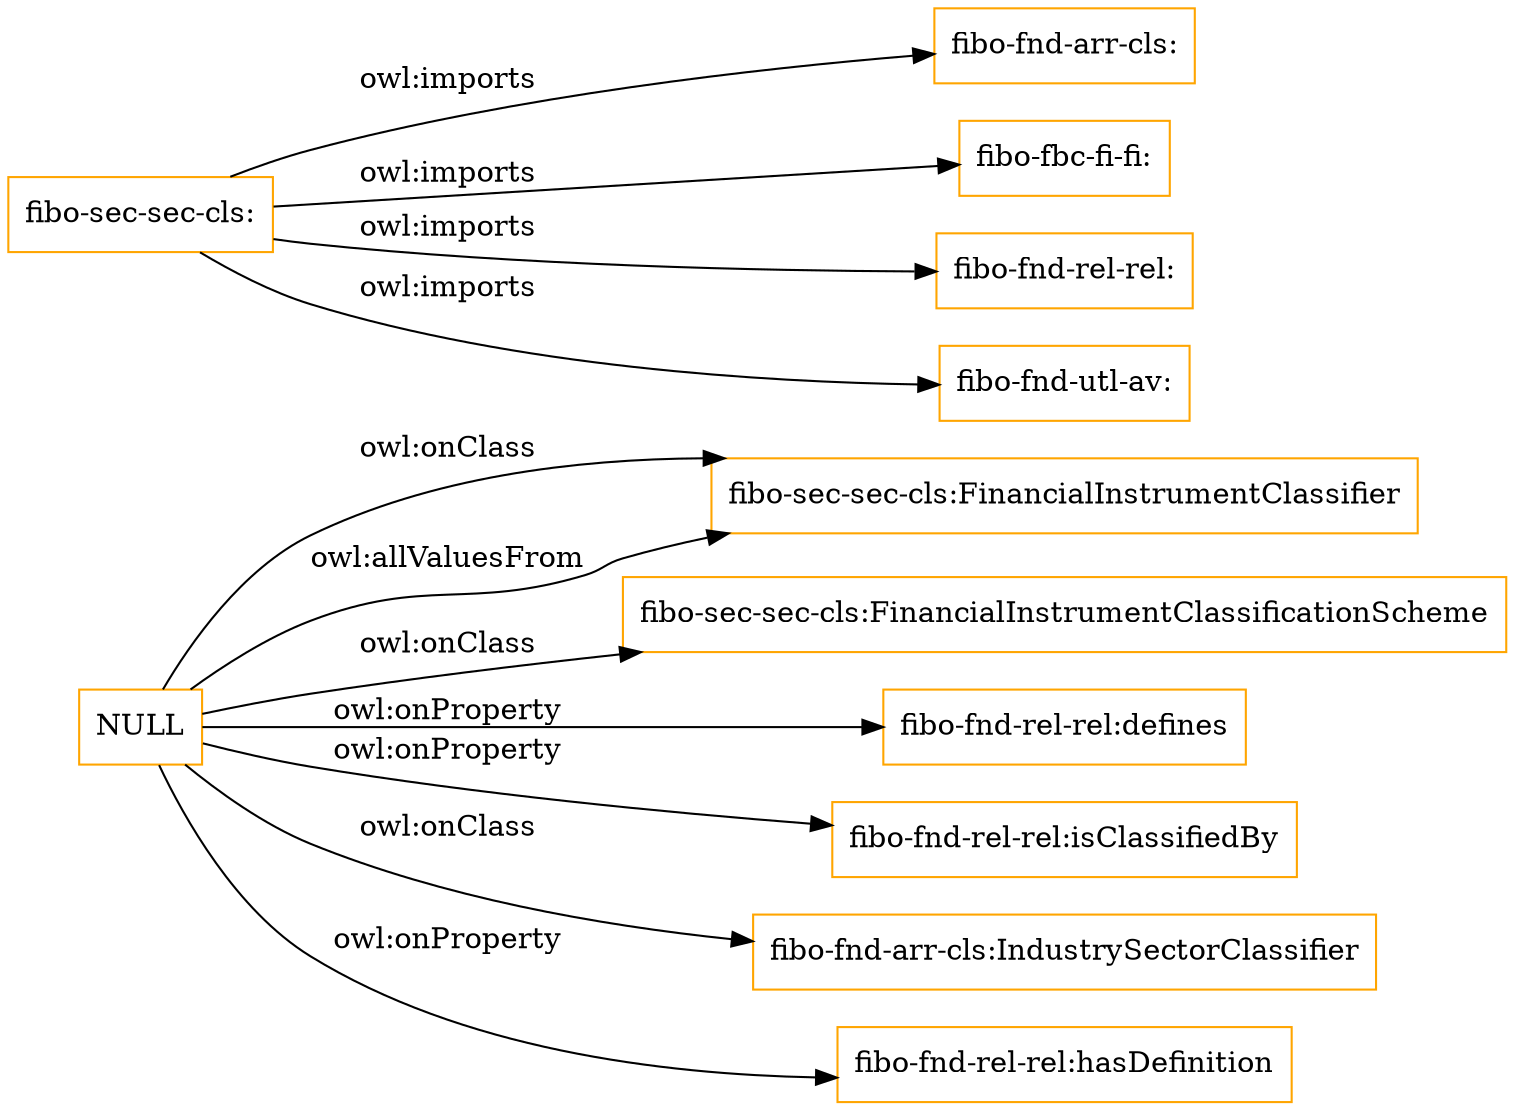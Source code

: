 digraph ar2dtool_diagram { 
rankdir=LR;
size="1501"
node [shape = rectangle, color="orange"]; "fibo-sec-sec-cls:FinancialInstrumentClassifier" "fibo-sec-sec-cls:FinancialInstrumentClassificationScheme" ; /*classes style*/
	"NULL" -> "fibo-sec-sec-cls:FinancialInstrumentClassifier" [ label = "owl:onClass" ];
	"NULL" -> "fibo-fnd-rel-rel:defines" [ label = "owl:onProperty" ];
	"NULL" -> "fibo-sec-sec-cls:FinancialInstrumentClassifier" [ label = "owl:allValuesFrom" ];
	"NULL" -> "fibo-fnd-rel-rel:isClassifiedBy" [ label = "owl:onProperty" ];
	"NULL" -> "fibo-fnd-arr-cls:IndustrySectorClassifier" [ label = "owl:onClass" ];
	"NULL" -> "fibo-fnd-rel-rel:hasDefinition" [ label = "owl:onProperty" ];
	"NULL" -> "fibo-sec-sec-cls:FinancialInstrumentClassificationScheme" [ label = "owl:onClass" ];
	"fibo-sec-sec-cls:" -> "fibo-fnd-arr-cls:" [ label = "owl:imports" ];
	"fibo-sec-sec-cls:" -> "fibo-fbc-fi-fi:" [ label = "owl:imports" ];
	"fibo-sec-sec-cls:" -> "fibo-fnd-rel-rel:" [ label = "owl:imports" ];
	"fibo-sec-sec-cls:" -> "fibo-fnd-utl-av:" [ label = "owl:imports" ];

}
